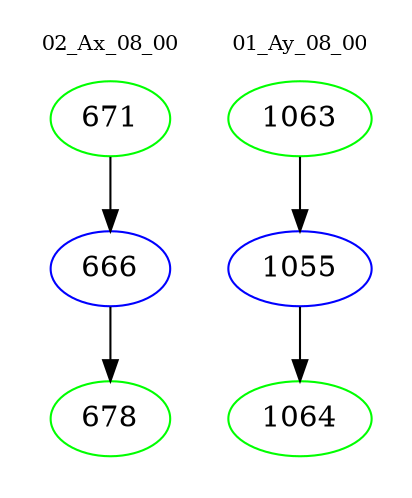 digraph{
subgraph cluster_0 {
color = white
label = "02_Ax_08_00";
fontsize=10;
T0_671 [label="671", color="green"]
T0_671 -> T0_666 [color="black"]
T0_666 [label="666", color="blue"]
T0_666 -> T0_678 [color="black"]
T0_678 [label="678", color="green"]
}
subgraph cluster_1 {
color = white
label = "01_Ay_08_00";
fontsize=10;
T1_1063 [label="1063", color="green"]
T1_1063 -> T1_1055 [color="black"]
T1_1055 [label="1055", color="blue"]
T1_1055 -> T1_1064 [color="black"]
T1_1064 [label="1064", color="green"]
}
}
